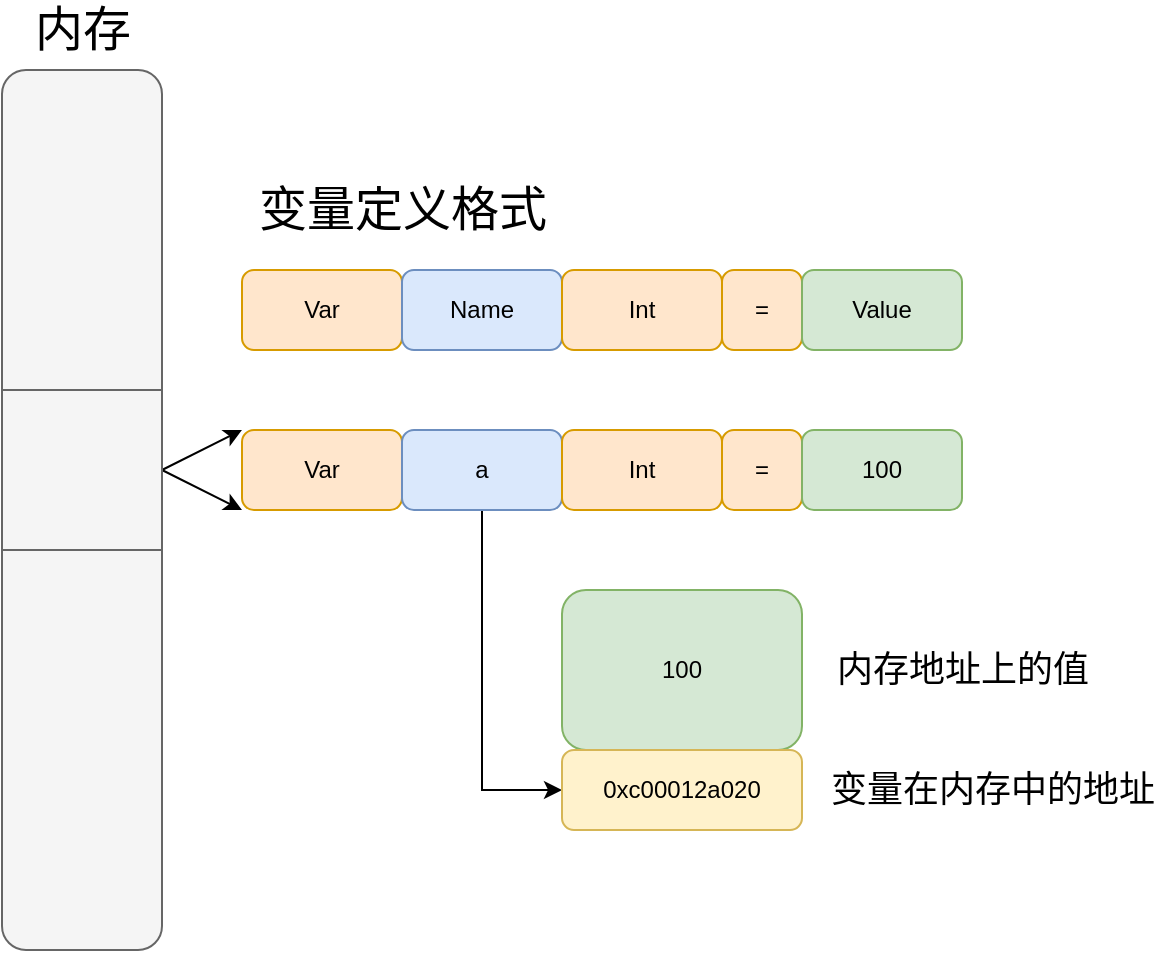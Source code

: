 <mxfile version="14.6.13" type="device" pages="2"><diagram id="9eRzLgn8ntjG_WF_wy_t" name="变量"><mxGraphModel dx="946" dy="627" grid="0" gridSize="10" guides="1" tooltips="1" connect="1" arrows="1" fold="1" page="1" pageScale="1" pageWidth="1169" pageHeight="827" math="0" shadow="0"><root><mxCell id="lQQre1u2ZjOBb3OFaeOt-0"/><mxCell id="lQQre1u2ZjOBb3OFaeOt-1" parent="lQQre1u2ZjOBb3OFaeOt-0"/><mxCell id="5QKGosM0qBXg52VlFf9e-0" value="100" style="rounded=1;whiteSpace=wrap;html=1;fillColor=#d5e8d4;strokeColor=#82b366;" parent="lQQre1u2ZjOBb3OFaeOt-1" vertex="1"><mxGeometry x="320" y="340" width="120" height="80" as="geometry"/></mxCell><mxCell id="5QKGosM0qBXg52VlFf9e-1" value="Var" style="rounded=1;whiteSpace=wrap;html=1;fillColor=#ffe6cc;strokeColor=#d79b00;" parent="lQQre1u2ZjOBb3OFaeOt-1" vertex="1"><mxGeometry x="160" y="180" width="80" height="40" as="geometry"/></mxCell><mxCell id="5QKGosM0qBXg52VlFf9e-2" value="Name" style="rounded=1;whiteSpace=wrap;html=1;fillColor=#dae8fc;strokeColor=#6c8ebf;" parent="lQQre1u2ZjOBb3OFaeOt-1" vertex="1"><mxGeometry x="240" y="180" width="80" height="40" as="geometry"/></mxCell><mxCell id="5QKGosM0qBXg52VlFf9e-3" value="=" style="rounded=1;whiteSpace=wrap;html=1;fillColor=#ffe6cc;strokeColor=#d79b00;" parent="lQQre1u2ZjOBb3OFaeOt-1" vertex="1"><mxGeometry x="400" y="180" width="40" height="40" as="geometry"/></mxCell><mxCell id="5QKGosM0qBXg52VlFf9e-4" value="Value" style="rounded=1;whiteSpace=wrap;html=1;fillColor=#d5e8d4;strokeColor=#82b366;" parent="lQQre1u2ZjOBb3OFaeOt-1" vertex="1"><mxGeometry x="440" y="180" width="80" height="40" as="geometry"/></mxCell><mxCell id="5QKGosM0qBXg52VlFf9e-5" value="Int" style="rounded=1;whiteSpace=wrap;html=1;fillColor=#ffe6cc;strokeColor=#d79b00;" parent="lQQre1u2ZjOBb3OFaeOt-1" vertex="1"><mxGeometry x="320" y="180" width="80" height="40" as="geometry"/></mxCell><mxCell id="5QKGosM0qBXg52VlFf9e-6" value="Var" style="rounded=1;whiteSpace=wrap;html=1;fillColor=#ffe6cc;strokeColor=#d79b00;" parent="lQQre1u2ZjOBb3OFaeOt-1" vertex="1"><mxGeometry x="160" y="260" width="80" height="40" as="geometry"/></mxCell><mxCell id="5QKGosM0qBXg52VlFf9e-7" style="edgeStyle=orthogonalEdgeStyle;rounded=0;orthogonalLoop=1;jettySize=auto;html=1;exitX=0.5;exitY=1;exitDx=0;exitDy=0;entryX=0;entryY=0.5;entryDx=0;entryDy=0;" parent="lQQre1u2ZjOBb3OFaeOt-1" source="5QKGosM0qBXg52VlFf9e-8" target="5QKGosM0qBXg52VlFf9e-12" edge="1"><mxGeometry relative="1" as="geometry"/></mxCell><mxCell id="5QKGosM0qBXg52VlFf9e-8" value="a" style="rounded=1;whiteSpace=wrap;html=1;fillColor=#dae8fc;strokeColor=#6c8ebf;" parent="lQQre1u2ZjOBb3OFaeOt-1" vertex="1"><mxGeometry x="240" y="260" width="80" height="40" as="geometry"/></mxCell><mxCell id="5QKGosM0qBXg52VlFf9e-9" value="=" style="rounded=1;whiteSpace=wrap;html=1;fillColor=#ffe6cc;strokeColor=#d79b00;" parent="lQQre1u2ZjOBb3OFaeOt-1" vertex="1"><mxGeometry x="400" y="260" width="40" height="40" as="geometry"/></mxCell><mxCell id="5QKGosM0qBXg52VlFf9e-10" value="100" style="rounded=1;whiteSpace=wrap;html=1;fillColor=#d5e8d4;strokeColor=#82b366;" parent="lQQre1u2ZjOBb3OFaeOt-1" vertex="1"><mxGeometry x="440" y="260" width="80" height="40" as="geometry"/></mxCell><mxCell id="5QKGosM0qBXg52VlFf9e-11" value="Int" style="rounded=1;whiteSpace=wrap;html=1;fillColor=#ffe6cc;strokeColor=#d79b00;" parent="lQQre1u2ZjOBb3OFaeOt-1" vertex="1"><mxGeometry x="320" y="260" width="80" height="40" as="geometry"/></mxCell><mxCell id="5QKGosM0qBXg52VlFf9e-12" value="0xc00012a020" style="rounded=1;whiteSpace=wrap;html=1;fillColor=#fff2cc;strokeColor=#d6b656;" parent="lQQre1u2ZjOBb3OFaeOt-1" vertex="1"><mxGeometry x="320" y="420" width="120" height="40" as="geometry"/></mxCell><mxCell id="5QKGosM0qBXg52VlFf9e-25" value="&lt;font style=&quot;font-size: 24px&quot;&gt;变量定义格式&lt;/font&gt;" style="text;html=1;align=center;verticalAlign=middle;resizable=0;points=[];autosize=1;strokeColor=none;" parent="lQQre1u2ZjOBb3OFaeOt-1" vertex="1"><mxGeometry x="160" y="140" width="160" height="20" as="geometry"/></mxCell><mxCell id="5QKGosM0qBXg52VlFf9e-26" value="&lt;font style=&quot;font-size: 18px&quot;&gt;变量在内存中的地址&lt;/font&gt;" style="text;html=1;align=center;verticalAlign=middle;resizable=0;points=[];autosize=1;strokeColor=none;" parent="lQQre1u2ZjOBb3OFaeOt-1" vertex="1"><mxGeometry x="445" y="430" width="180" height="20" as="geometry"/></mxCell><mxCell id="5QKGosM0qBXg52VlFf9e-27" value="&lt;font style=&quot;font-size: 18px&quot;&gt;内存地址上的值&lt;/font&gt;" style="text;html=1;align=center;verticalAlign=middle;resizable=0;points=[];autosize=1;strokeColor=none;" parent="lQQre1u2ZjOBb3OFaeOt-1" vertex="1"><mxGeometry x="450" y="370" width="140" height="20" as="geometry"/></mxCell><mxCell id="5QKGosM0qBXg52VlFf9e-32" value="" style="rounded=1;whiteSpace=wrap;html=1;fillColor=#f5f5f5;strokeColor=#666666;fontColor=#333333;" parent="lQQre1u2ZjOBb3OFaeOt-1" vertex="1"><mxGeometry x="40" y="80" width="80" height="440" as="geometry"/></mxCell><mxCell id="5QKGosM0qBXg52VlFf9e-36" style="rounded=0;orthogonalLoop=1;jettySize=auto;html=1;exitX=1;exitY=0.5;exitDx=0;exitDy=0;entryX=0;entryY=0;entryDx=0;entryDy=0;" parent="lQQre1u2ZjOBb3OFaeOt-1" source="5QKGosM0qBXg52VlFf9e-35" target="5QKGosM0qBXg52VlFf9e-6" edge="1"><mxGeometry relative="1" as="geometry"/></mxCell><mxCell id="5QKGosM0qBXg52VlFf9e-37" style="edgeStyle=none;rounded=0;orthogonalLoop=1;jettySize=auto;html=1;exitX=1;exitY=0.5;exitDx=0;exitDy=0;entryX=0;entryY=1;entryDx=0;entryDy=0;" parent="lQQre1u2ZjOBb3OFaeOt-1" source="5QKGosM0qBXg52VlFf9e-35" target="5QKGosM0qBXg52VlFf9e-6" edge="1"><mxGeometry relative="1" as="geometry"/></mxCell><mxCell id="5QKGosM0qBXg52VlFf9e-35" value="" style="rounded=0;whiteSpace=wrap;html=1;fillColor=#f5f5f5;strokeColor=#666666;fontColor=#333333;" parent="lQQre1u2ZjOBb3OFaeOt-1" vertex="1"><mxGeometry x="40" y="240" width="80" height="80" as="geometry"/></mxCell><mxCell id="5QKGosM0qBXg52VlFf9e-38" value="&lt;font style=&quot;font-size: 24px&quot;&gt;内存&lt;/font&gt;" style="text;html=1;align=center;verticalAlign=middle;resizable=0;points=[];autosize=1;strokeColor=none;" parent="lQQre1u2ZjOBb3OFaeOt-1" vertex="1"><mxGeometry x="50" y="50" width="60" height="20" as="geometry"/></mxCell></root></mxGraphModel></diagram><diagram id="0jwu8SioVOXufibLIWIC" name="指针变量"><mxGraphModel dx="946" dy="627" grid="0" gridSize="10" guides="1" tooltips="1" connect="1" arrows="1" fold="1" page="1" pageScale="1" pageWidth="1169" pageHeight="827" math="0" shadow="0"><root><mxCell id="0"/><mxCell id="1" parent="0"/><mxCell id="pTZH74NSmrGvOke5dcRm-1" value="100" style="rounded=1;whiteSpace=wrap;html=1;fillColor=#d5e8d4;strokeColor=#82b366;" parent="1" vertex="1"><mxGeometry x="280" y="200" width="120" height="80" as="geometry"/></mxCell><mxCell id="pTZH74NSmrGvOke5dcRm-7" value="Var" style="rounded=1;whiteSpace=wrap;html=1;fillColor=#ffe6cc;strokeColor=#d79b00;" parent="1" vertex="1"><mxGeometry x="120" y="120" width="80" height="40" as="geometry"/></mxCell><mxCell id="pTZH74NSmrGvOke5dcRm-13" style="edgeStyle=orthogonalEdgeStyle;rounded=0;orthogonalLoop=1;jettySize=auto;html=1;exitX=0.5;exitY=1;exitDx=0;exitDy=0;entryX=0;entryY=0.5;entryDx=0;entryDy=0;" parent="1" source="pTZH74NSmrGvOke5dcRm-8" target="pTZH74NSmrGvOke5dcRm-12" edge="1"><mxGeometry relative="1" as="geometry"/></mxCell><mxCell id="pTZH74NSmrGvOke5dcRm-8" value="a" style="rounded=1;whiteSpace=wrap;html=1;fillColor=#dae8fc;strokeColor=#6c8ebf;" parent="1" vertex="1"><mxGeometry x="200" y="120" width="80" height="40" as="geometry"/></mxCell><mxCell id="pTZH74NSmrGvOke5dcRm-9" value="=" style="rounded=1;whiteSpace=wrap;html=1;fillColor=#ffe6cc;strokeColor=#d79b00;" parent="1" vertex="1"><mxGeometry x="360" y="120" width="40" height="40" as="geometry"/></mxCell><mxCell id="pTZH74NSmrGvOke5dcRm-10" value="100" style="rounded=1;whiteSpace=wrap;html=1;fillColor=#d5e8d4;strokeColor=#82b366;" parent="1" vertex="1"><mxGeometry x="400" y="120" width="80" height="40" as="geometry"/></mxCell><mxCell id="pTZH74NSmrGvOke5dcRm-11" value="Int" style="rounded=1;whiteSpace=wrap;html=1;fillColor=#ffe6cc;strokeColor=#d79b00;" parent="1" vertex="1"><mxGeometry x="280" y="120" width="80" height="40" as="geometry"/></mxCell><mxCell id="pTZH74NSmrGvOke5dcRm-12" value="0xc00012a020" style="rounded=1;whiteSpace=wrap;html=1;fillColor=#fff2cc;strokeColor=#d6b656;" parent="1" vertex="1"><mxGeometry x="280" y="280" width="120" height="40" as="geometry"/></mxCell><mxCell id="pTZH74NSmrGvOke5dcRm-14" value="Var" style="rounded=1;whiteSpace=wrap;html=1;fillColor=#ffe6cc;strokeColor=#d79b00;" parent="1" vertex="1"><mxGeometry x="120" y="560" width="80" height="40" as="geometry"/></mxCell><mxCell id="pTZH74NSmrGvOke5dcRm-21" style="edgeStyle=orthogonalEdgeStyle;rounded=0;orthogonalLoop=1;jettySize=auto;html=1;exitX=0.5;exitY=0;exitDx=0;exitDy=0;entryX=0;entryY=0.5;entryDx=0;entryDy=0;" parent="1" source="pTZH74NSmrGvOke5dcRm-15" target="pTZH74NSmrGvOke5dcRm-20" edge="1"><mxGeometry relative="1" as="geometry"/></mxCell><mxCell id="pTZH74NSmrGvOke5dcRm-15" value="b" style="rounded=1;whiteSpace=wrap;html=1;fillColor=#dae8fc;strokeColor=#6c8ebf;" parent="1" vertex="1"><mxGeometry x="200" y="560" width="80" height="40" as="geometry"/></mxCell><mxCell id="pTZH74NSmrGvOke5dcRm-16" value="=" style="rounded=1;whiteSpace=wrap;html=1;fillColor=#ffe6cc;strokeColor=#d79b00;" parent="1" vertex="1"><mxGeometry x="360" y="560" width="40" height="40" as="geometry"/></mxCell><mxCell id="pTZH74NSmrGvOke5dcRm-17" value="&amp;amp;a" style="rounded=1;whiteSpace=wrap;html=1;fillColor=#d5e8d4;strokeColor=#82b366;" parent="1" vertex="1"><mxGeometry x="400" y="560" width="80" height="40" as="geometry"/></mxCell><mxCell id="pTZH74NSmrGvOke5dcRm-18" value="*Int" style="rounded=1;whiteSpace=wrap;html=1;fillColor=#ffe6cc;strokeColor=#d79b00;" parent="1" vertex="1"><mxGeometry x="280" y="560" width="80" height="40" as="geometry"/></mxCell><mxCell id="pTZH74NSmrGvOke5dcRm-23" style="edgeStyle=orthogonalEdgeStyle;rounded=0;orthogonalLoop=1;jettySize=auto;html=1;exitX=0.5;exitY=0;exitDx=0;exitDy=0;entryX=0.5;entryY=1;entryDx=0;entryDy=0;" parent="1" source="pTZH74NSmrGvOke5dcRm-19" target="pTZH74NSmrGvOke5dcRm-12" edge="1"><mxGeometry relative="1" as="geometry"/></mxCell><mxCell id="pTZH74NSmrGvOke5dcRm-19" value="0xc00012a020" style="rounded=1;whiteSpace=wrap;html=1;fillColor=#d5e8d4;strokeColor=#82b366;" parent="1" vertex="1"><mxGeometry x="280" y="400" width="120" height="80" as="geometry"/></mxCell><mxCell id="pTZH74NSmrGvOke5dcRm-20" value="0xc000124020" style="rounded=1;whiteSpace=wrap;html=1;fillColor=#fff2cc;strokeColor=#d6b656;" parent="1" vertex="1"><mxGeometry x="280" y="480" width="120" height="40" as="geometry"/></mxCell><mxCell id="pTZH74NSmrGvOke5dcRm-25" style="edgeStyle=orthogonalEdgeStyle;rounded=0;orthogonalLoop=1;jettySize=auto;html=1;exitX=0.5;exitY=0;exitDx=0;exitDy=0;entryX=1;entryY=0.5;entryDx=0;entryDy=0;" parent="1" source="pTZH74NSmrGvOke5dcRm-24" target="pTZH74NSmrGvOke5dcRm-1" edge="1"><mxGeometry relative="1" as="geometry"/></mxCell><mxCell id="pTZH74NSmrGvOke5dcRm-26" value="直接取值" style="edgeLabel;html=1;align=center;verticalAlign=middle;resizable=0;points=[];fontSize=18;" parent="pTZH74NSmrGvOke5dcRm-25" vertex="1" connectable="0"><mxGeometry x="-0.312" y="-3" relative="1" as="geometry"><mxPoint as="offset"/></mxGeometry></mxCell><mxCell id="pTZH74NSmrGvOke5dcRm-24" value="*b" style="rounded=1;whiteSpace=wrap;html=1;fillColor=#dae8fc;strokeColor=#6c8ebf;" parent="1" vertex="1"><mxGeometry x="520" y="560" width="80" height="40" as="geometry"/></mxCell><mxCell id="L0CpAjk95o7Gr1LZvw0_-1" value="&lt;font style=&quot;font-size: 24px&quot;&gt;指针变量定义&lt;/font&gt;" style="text;html=1;align=center;verticalAlign=middle;resizable=0;points=[];autosize=1;strokeColor=none;" vertex="1" parent="1"><mxGeometry x="120" y="620" width="160" height="20" as="geometry"/></mxCell></root></mxGraphModel></diagram></mxfile>